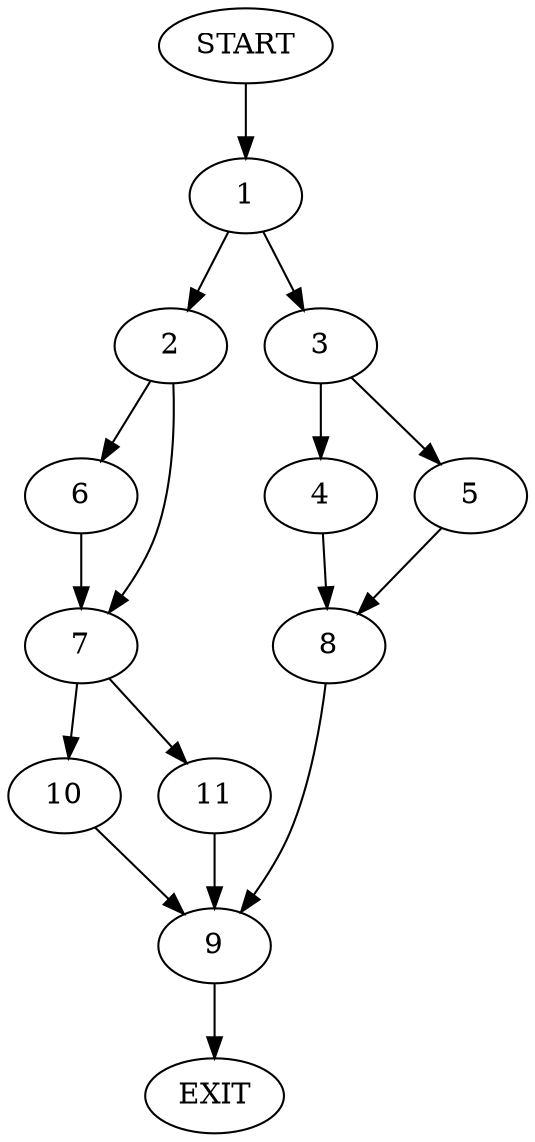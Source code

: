 digraph {
0 [label="START"]
12 [label="EXIT"]
0 -> 1
1 -> 2
1 -> 3
3 -> 4
3 -> 5
2 -> 6
2 -> 7
4 -> 8
5 -> 8
8 -> 9
9 -> 12
6 -> 7
7 -> 10
7 -> 11
11 -> 9
10 -> 9
}
